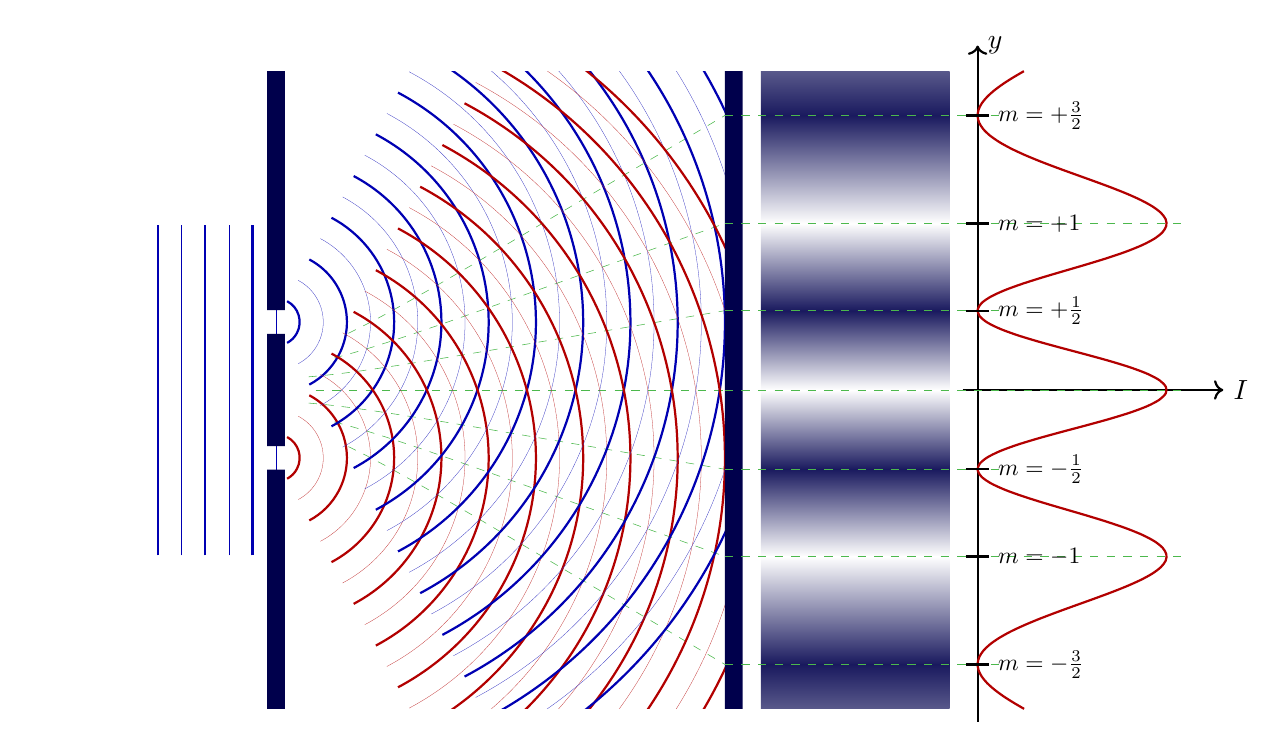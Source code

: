 \colorlet{wall}{blue!30!black}
\colorlet{myblue}{blue!70!black}
\colorlet{myred}{red!70!black}
\colorlet{mydarkred}{red!50!black}
\colorlet{mylightgreen}{green!60!black!70}
\colorlet{mygreen}{green!60!black}
\colorlet{myredgrey}{red!50!black!80}
\colorlet{myshadow}{blue!30!black!90}
\tikzstyle{wave}=[myblue,thick]
\tikzstyle{mydashed}=[black!70,dashed,thin]
\tikzstyle{mymeas}=[{Latex[length=3,width=2]}-{Latex[length=3,width=2]},thin]
\tikzstyle{mysmallarr}=[-{Latex[length=3,width=2]}]

\newcommand\lineend[2]{
    \def\w{0.1} \def\c{30}
    \draw[mygreen] (#1)++(#2:\w) to[out=#2-180-\c,in=#2+\c] (#1)
    to[out=#2+\c-180,in=#2-\c]++ (#2-180:\w);
}
\def\tick#1#2{\draw[thick] (#1) ++ (#2:0.1) --++ (#2-180:0.2)}

    % TWO SPLIT
\begin{tikzpicture}[
    scale=1.5,
    nodal/.style={mylightgreen,dashed,very thin},
    declare function={
        %xnode(\n,\dn,\lam,\f) = sqrt( (\n^2+(\n+\dn)^2)*\lambd^2/2 - (\n^2-(\n+\dn)^2)^2*\lambd^4/(4*\a^2) - \a^2/4 );
        xnode(\n,\dn,\lam,\f) = \lam/\f*sqrt( \n^2*(\f^2-\dn^2)+\n*\dn*(\f^2-\dn^2)+\dn^2*\f^2/2-(\f^4+\dn^4)/4 );
        ynode(\n,\dn,\lam,\a) = (2*\n*\dn+\dn^2)*\lam/(2*\f);
        intensity(\y,\lam,\a,\L) = cos(180*\a*\y/(2*\lam*sqrt(\L*\L+\y*\y)))^2;
    }
    ]

    \def\L{3.8}       % distance between walls
    \def\H{5.4}       % total wall height
    \def\h{2.8}       % plane wave height
    \def\t{0.15}      % wall thickness
    \def\a{1.15}      % slit distance
    \def\d{0.20}      % slit size
    \def\N{21}        % number of waves
    \def\lambd{0.20}  % wavelength
    \def\R{\N*\lambd} % wave radius
    \def\Nlines{3}    % number of nodal lines
    \def\A{1.6}       % amplitude
    %\def\r{0.06}      % point source radius
    %\def\nmax{10}
    \def\nsamples{100}
    \def\ang{62}

    \begin{scope}
        \clip (-\t/2,-\H/2) rectangle (\L,\H/2);
        %\clip (-\t/2,0.7*\a) -- (0.6*\L,\H/2) -- (\L,\H/2) --
        %      (\L,-\H/2) -- (0.6*\L,-\H/2) -- (-\t/2,-0.7*\a) -- cycle;

        % NODAL LINES
        \draw[nodal]
        (0.08*\N*\lambd,0) -- (1.06*\R,0);
        \coordinate (NP0) at (\L,0);  % to avoid "Dimension too large error"
        \foreach \dn [evaluate={
            \f=\a/\lambd;
            \nmin=2.5+0.2*\dn; %0.501*(-\dn+\f)
            \nmax=10; %(NP0)
            \c=int(\dn<\f);
            \y=\L/sqrt((\a/(\lambd*\dn))^2-1);
        }] in {1,...,\Nlines}{
            \coordinate (NP+\dn) at (\L,\y);  % to avoid "Dimension too large error"
            \coordinate (NP-\dn) at (\L,-\y); % to avoid "Dimension too large error"
            \ifnum\c=1
            \draw[nodal,variable=\n,samples=\nsamples,smooth]
            plot[domain=\nmin:\nmax] ({xnode(\n,\dn,\lambd,\f)},{ynode(\n,\dn,\lambd,\f)})
            -- (NP+\dn);
            \draw[nodal,variable=\n,samples=\nsamples,smooth]
            plot[domain=\nmin:\nmax] ({xnode(\n,\dn,\lambd,\f)},{-ynode(\n,\dn,\lambd,\f)})
            -- (NP-\dn);
            \fi
        }

        % WAVES
        \foreach \i [evaluate={\R=\i*\lambd;}] in {1,...,\N}{
            \ifodd\i
            \draw[myblue,line width=0.8] (0,\a/2)++(\ang:\R) arc (\ang:-\ang:\R);
            \draw[myred,line width=0.8] (0,-\a/2)++(\ang:\R) arc (\ang:-\ang:\R);
            \else
            \draw[myblue!80,line width=0.1] (0,\a/2)++(\ang:\R) arc (\ang:-\ang:\R);
            \draw[myred!80,line width=0.1] (0,-\a/2)++(\ang:\R) arc (\ang:-\ang:\R);
            \fi
        }
    \end{scope}

    % PLANE WAVES
    \foreach \i [evaluate={\x=-\i*\lambd;}] in {0,...,5}{
        \ifodd\i
        \draw[myblue,line width=0.8] (\x,-\h/2) -- (\x,\h/2);
        \else
        \draw[myblue,line width=0.1] (\x,-\h/2) -- (\x,\h/2);
        \fi
    }

    % WALL
    \fill[wall]
    (\t/2,\a/2-\d/2) rectangle (-\t/2,-\a/2+\d/2)
    (\t/2,\a/2+\d/2) rectangle (-\t/2,\H/2)
    (\t/2,-\a/2-\d/2) rectangle (-\t/2,-\H/2)
    (\L,-\H/2) rectangle (\L+\t,\H/2);

    % SHADES
    \begin{scope}[shift={(1.08*\L,0)}]
        \def\yz{\L/sqrt((\a/\lambd)^2-1)} % m = +- 1/2
        \def\yZ{\L/sqrt((\a/\lambd/2)^2-1)} % m = +- 1
        \clip (0,-\H/2) rectangle (1.1*\A,\H/2);
        \fill[white] (0,-\H/2) rectangle++ (\A,\H); % to fill seams
        \foreach \i [evaluate={\n=0.5*\i;\yn=\L/sqrt((\a/(2*\lambd*\n))^2-1);
        }] in {1,...,\Nlines}{
            \ifodd\i % if even
            \fill[myshadow] (0,{-\yn-0.1}) rectangle++ (\A,0.2); % to fill seams
            \fill[myshadow] (0,{ \yn-0.1}) rectangle++ (\A,0.2); % to fill seams
            \fi
        }
        \path[left color=myshadow,right color=myshadow,middle color=white,shading angle={180}]
        (0,{-\yz}) rectangle (\A,{\yz});
        \foreach \i [evaluate={
            \n=0.5*\i;
            \m=0.5*(\i+1);
            \yn=\L/sqrt((\a/(2*\lambd*\n))^2-1);
            \ym=\L/sqrt((\a/(2*\lambd*\m))^2-1);
            \dang=mod(\i,2)*180;
        }] in {1,...,\Nlines}{
            \path[left color=myshadow,right color=white,shading angle={\dang}]
            (0,\yn) rectangle (\A,\ym);
            \path[left color=myshadow,right color=white,shading angle={180+\dang}]
            (0,-\yn) rectangle (\A,-\ym);
        }
    \end{scope}

    % INTENSITY
    \begin{scope}[shift={(1.1*\L+1.1*\A,0)}]
        \draw[->,thick] (-0.08*\A,0) -- (1.3*\A,0) node[right] {${I}$}; % I axis
        \draw[->,thick] (0,-0.52*\H) -- (0,0.54*\H) node[right] {$y$}; % y axis
        \draw[nodal] (NP0) --++ (0.15*\L+2.1*\A,0); % green nodal lines
        \foreach \i [evaluate={\y=\L/sqrt((\a/(\lambd*\i))^2-1)}] in {1,...,\Nlines}{ % green nodal lines
            \draw[nodal] (NP+\i) --++ ({0.15*\L+1.1*\A+\A*intensity(\y,\lambd,\a,\L)},0);
            \draw[nodal] (NP-\i) --++ ({0.15*\L+1.1*\A+\A*intensity(\y,\lambd,\a,\L)},0);
        }
        \draw[myred,thick,variable=\y,samples=\nsamples,smooth,domain=-\H/2:\H/2]
        plot({\A*intensity(\y,\lambd,\a,\L)},\y);
        \foreach \i [evaluate={ % ticks
            \modd=\i; %int(\i);
            \meven=int(\i-1);
            \y=\L/sqrt((\a/(\lambd*\i))^2-1);
        }] in {1,...,\Nlines}{
            \ifodd\i
            \tick{0,-\y}{180} node[right=0,scale=0.85] {$m=-\frac{\modd}{2}$};
            \tick{0,\y}{180} node[right=0,scale=0.85] {$m=+\frac{\modd}{2}$};
            \else
            \tick{0,-\y}{180} node[right=0,scale=0.85] {$m=-\meven$};
            \tick{0,\y}{180} node[right=0,scale=0.85] {$m=+\meven$};
            \fi
        }
    \end{scope}

\end{tikzpicture}